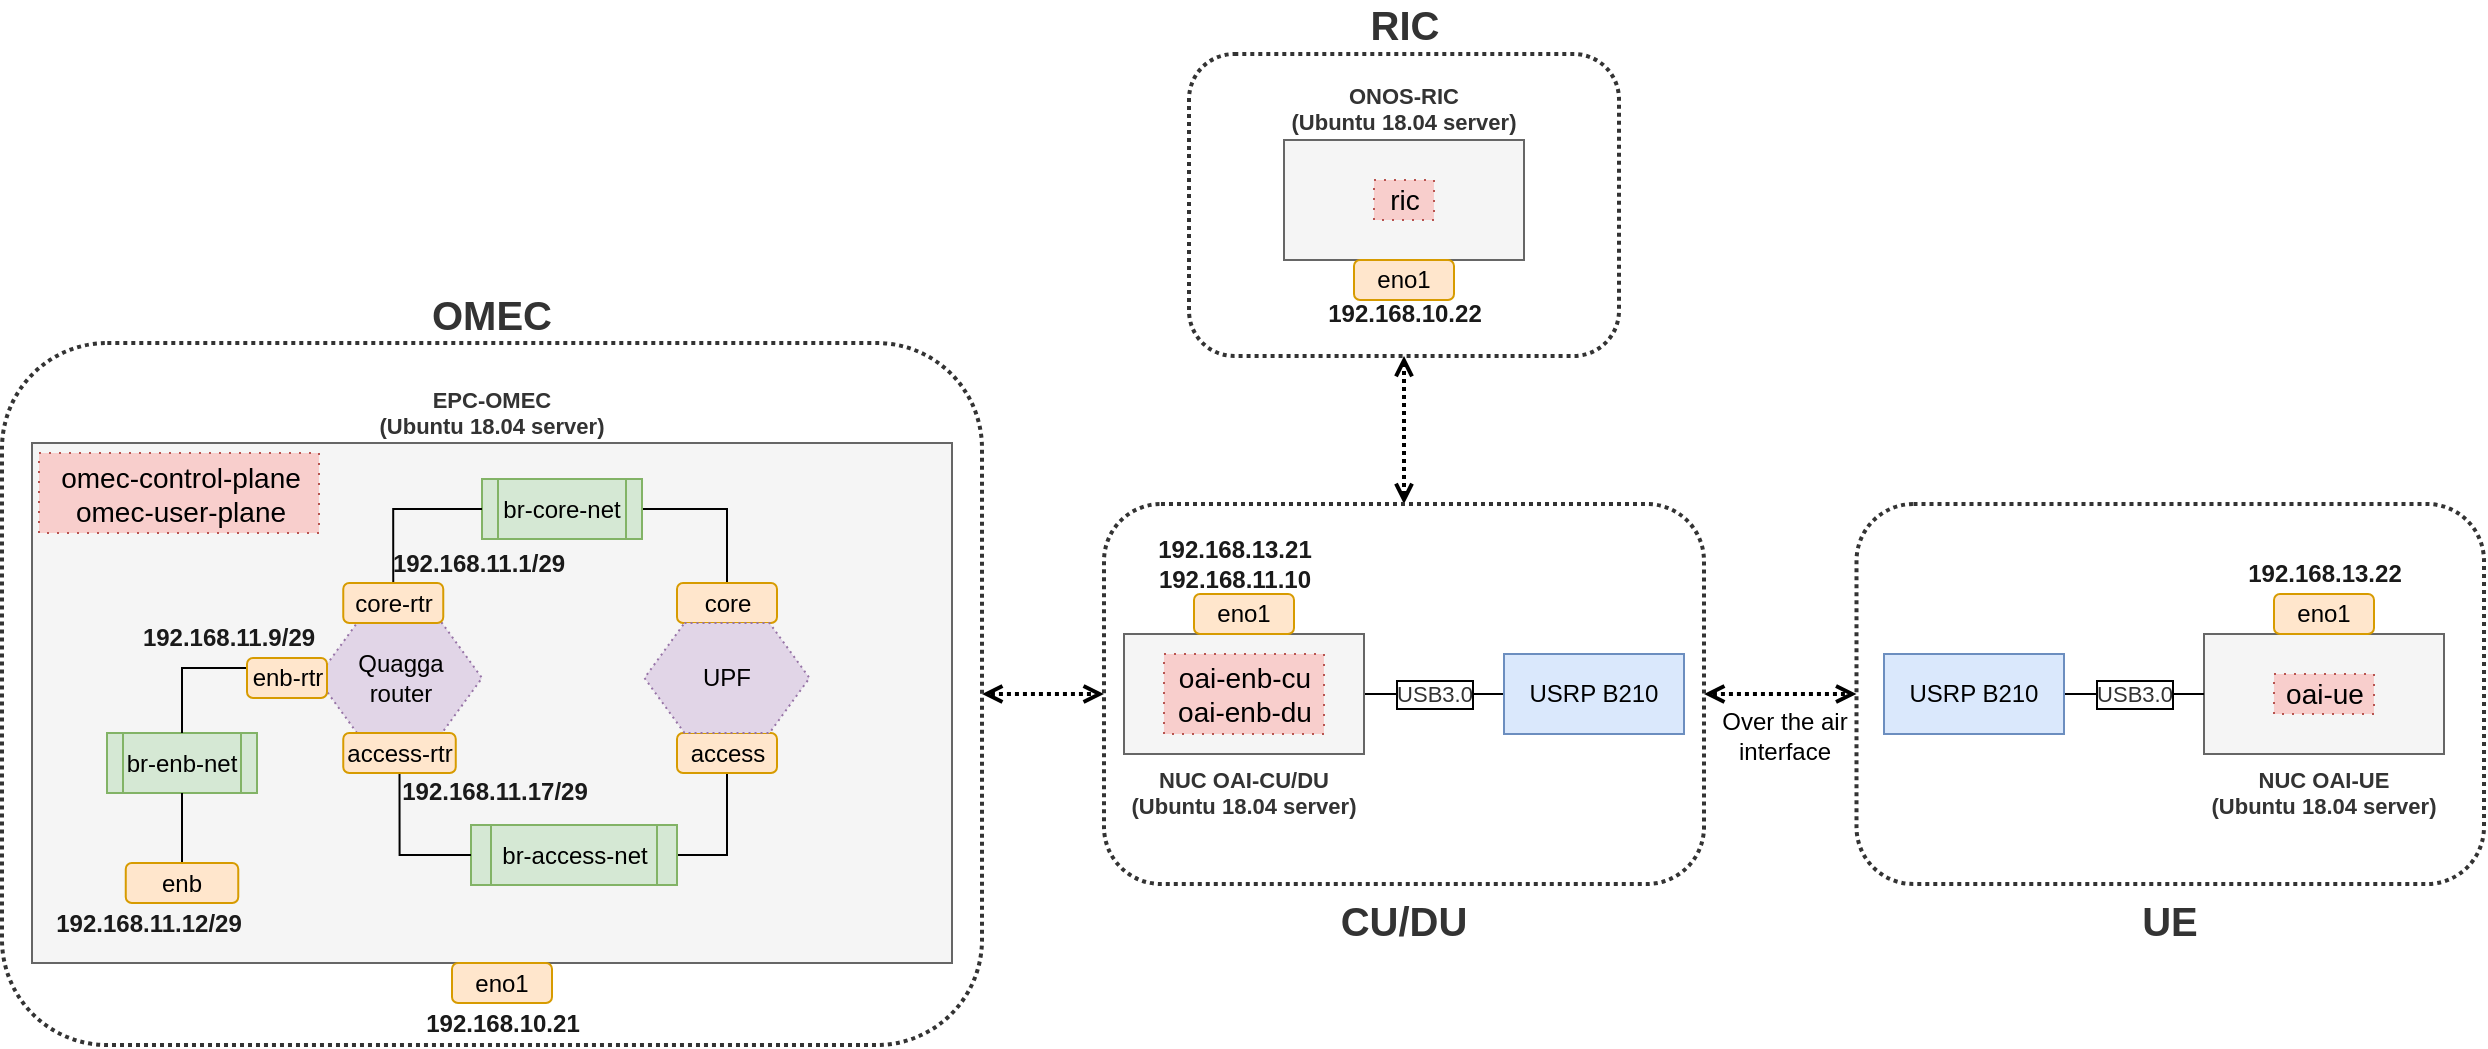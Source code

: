 <mxfile>
    <diagram id="XDRoZw3zCcvF1nXFyF2T" name="Page-1">
        <mxGraphModel dx="1869" dy="798" grid="1" gridSize="10" guides="1" tooltips="1" connect="1" arrows="1" fold="1" page="1" pageScale="1" pageWidth="850" pageHeight="1100" math="0" shadow="0">
            <root>
                <mxCell id="0"/>
                <mxCell id="1" parent="0"/>
                <mxCell id="68" value="UE" style="rounded=1;whiteSpace=wrap;html=1;fillColor=none;dashed=1;dashPattern=1 1;labelPosition=center;verticalLabelPosition=bottom;align=center;verticalAlign=top;fontSize=20;fontStyle=1;fontColor=#333333;strokeColor=#333333;strokeWidth=2;" parent="1" vertex="1">
                    <mxGeometry x="466.25" y="445" width="313.75" height="190" as="geometry"/>
                </mxCell>
                <mxCell id="69" style="edgeStyle=orthogonalEdgeStyle;rounded=0;orthogonalLoop=1;jettySize=auto;html=1;exitX=0.5;exitY=0;exitDx=0;exitDy=0;entryX=0.5;entryY=1;entryDx=0;entryDy=0;fontSize=11;startArrow=open;startFill=0;endArrow=open;endFill=0;dashed=1;dashPattern=1 1;strokeWidth=2;" edge="1" parent="1" source="67" target="64">
                    <mxGeometry relative="1" as="geometry"/>
                </mxCell>
                <mxCell id="75" style="edgeStyle=orthogonalEdgeStyle;rounded=0;orthogonalLoop=1;jettySize=auto;html=1;exitX=1;exitY=0.5;exitDx=0;exitDy=0;entryX=0;entryY=0.5;entryDx=0;entryDy=0;dashed=1;dashPattern=1 1;startArrow=open;startFill=0;endArrow=open;endFill=0;strokeWidth=2;fontSize=20;" edge="1" parent="1" source="67" target="68">
                    <mxGeometry relative="1" as="geometry"/>
                </mxCell>
                <mxCell id="67" value="CU/DU" style="rounded=1;whiteSpace=wrap;html=1;fillColor=none;dashed=1;dashPattern=1 1;labelPosition=center;verticalLabelPosition=bottom;align=center;verticalAlign=top;fontSize=20;fontStyle=1;fontColor=#333333;strokeColor=#333333;strokeWidth=2;" parent="1" vertex="1">
                    <mxGeometry x="90" y="445" width="300" height="190" as="geometry"/>
                </mxCell>
                <mxCell id="64" value="RIC" style="rounded=1;whiteSpace=wrap;html=1;fillColor=none;dashed=1;dashPattern=1 1;labelPosition=center;verticalLabelPosition=top;align=center;verticalAlign=bottom;fontSize=20;fontColor=#333333;fontStyle=1;strokeColor=#333333;strokeWidth=2;" parent="1" vertex="1">
                    <mxGeometry x="132.5" y="220" width="215" height="151" as="geometry"/>
                </mxCell>
                <mxCell id="71" style="edgeStyle=orthogonalEdgeStyle;rounded=0;orthogonalLoop=1;jettySize=auto;html=1;exitX=1;exitY=0.5;exitDx=0;exitDy=0;entryX=0;entryY=0.5;entryDx=0;entryDy=0;dashed=1;dashPattern=1 1;startArrow=open;startFill=0;endArrow=open;endFill=0;strokeWidth=2;fontSize=11;" edge="1" parent="1" source="66" target="67">
                    <mxGeometry relative="1" as="geometry"/>
                </mxCell>
                <mxCell id="66" value="OMEC" style="rounded=1;whiteSpace=wrap;html=1;fillColor=none;dashed=1;dashPattern=1 1;labelPosition=center;verticalLabelPosition=top;align=center;verticalAlign=bottom;fontSize=20;fontColor=#333333;fontStyle=1;strokeColor=#333333;strokeWidth=2;" parent="1" vertex="1">
                    <mxGeometry x="-461" y="364.5" width="490" height="351" as="geometry"/>
                </mxCell>
                <mxCell id="7" value="USB3.0" style="rounded=0;orthogonalLoop=1;jettySize=auto;html=1;exitX=1;exitY=0.5;exitDx=0;exitDy=0;entryX=0;entryY=0.5;entryDx=0;entryDy=0;endArrow=none;endFill=0;fontColor=#333333;labelBackgroundColor=#ffffff;labelBorderColor=#000000;" parent="1" source="2" target="5" edge="1">
                    <mxGeometry relative="1" as="geometry"/>
                </mxCell>
                <mxCell id="2" value="&lt;span style=&quot;text-align: center; text-indent: 0px; display: inline; float: none; font-size: 11px;&quot;&gt;NUC OAI-CU/DU&lt;br style=&quot;font-size: 11px;&quot;&gt;(Ubuntu 18.04 server)&lt;br style=&quot;font-size: 11px;&quot;&gt;&lt;/span&gt;" style="rounded=0;whiteSpace=wrap;html=1;labelPosition=center;verticalLabelPosition=bottom;align=center;verticalAlign=top;fillColor=#f5f5f5;strokeColor=#666666;fontSize=11;fontColor=#333333;fontStyle=1" parent="1" vertex="1">
                    <mxGeometry x="100" y="510" width="120" height="60" as="geometry"/>
                </mxCell>
                <mxCell id="3" value="NUC OAI-UE&lt;br style=&quot;font-size: 11px;&quot;&gt;&lt;span style=&quot;font-family: helvetica; font-size: 11px;&quot;&gt;(Ubuntu 18.04 server)&lt;/span&gt;" style="rounded=0;whiteSpace=wrap;html=1;labelPosition=center;verticalLabelPosition=bottom;align=center;verticalAlign=top;fillColor=#f5f5f5;strokeColor=#666666;fontSize=11;fontColor=#333333;fontStyle=1" parent="1" vertex="1">
                    <mxGeometry x="640" y="510" width="120" height="60" as="geometry"/>
                </mxCell>
                <mxCell id="4" value="ONOS-RIC&lt;br style=&quot;font-size: 11px;&quot;&gt;&lt;span style=&quot;font-family: helvetica; font-size: 11px;&quot;&gt;(Ubuntu 18.04 server)&lt;/span&gt;" style="rounded=0;whiteSpace=wrap;html=1;labelPosition=center;verticalLabelPosition=top;align=center;verticalAlign=bottom;fillColor=#f5f5f5;strokeColor=#666666;fontSize=11;fontColor=#333333;fontStyle=1" parent="1" vertex="1">
                    <mxGeometry x="180" y="263" width="120" height="60" as="geometry"/>
                </mxCell>
                <mxCell id="5" value="USRP B210" style="rounded=0;whiteSpace=wrap;html=1;fillColor=#dae8fc;strokeColor=#6c8ebf;" parent="1" vertex="1">
                    <mxGeometry x="290" y="520" width="90" height="40" as="geometry"/>
                </mxCell>
                <mxCell id="8" value="USB3.0" style="edgeStyle=none;rounded=0;orthogonalLoop=1;jettySize=auto;html=1;exitX=1;exitY=0.5;exitDx=0;exitDy=0;entryX=0;entryY=0.5;entryDx=0;entryDy=0;endArrow=none;endFill=0;fontColor=#333333;labelBackgroundColor=#ffffff;labelBorderColor=#000000;" parent="1" source="6" target="3" edge="1">
                    <mxGeometry relative="1" as="geometry"/>
                </mxCell>
                <mxCell id="6" value="USRP B210" style="rounded=0;whiteSpace=wrap;html=1;fillColor=#dae8fc;strokeColor=#6c8ebf;" parent="1" vertex="1">
                    <mxGeometry x="480" y="520" width="90" height="40" as="geometry"/>
                </mxCell>
                <mxCell id="10" value="EPC-OMEC&lt;br style=&quot;font-size: 11px;&quot;&gt;&lt;span style=&quot;font-family: helvetica; font-size: 11px;&quot;&gt;(Ubuntu 18.04 server)&lt;/span&gt;" style="rounded=0;whiteSpace=wrap;html=1;labelPosition=center;verticalLabelPosition=top;align=center;verticalAlign=bottom;fillColor=#f5f5f5;strokeColor=#666666;fontSize=11;fontColor=#333333;fontStyle=1" parent="1" vertex="1">
                    <mxGeometry x="-446" y="414.5" width="460" height="260" as="geometry"/>
                </mxCell>
                <mxCell id="13" value="eno1" style="rounded=1;whiteSpace=wrap;html=1;fillColor=#ffe6cc;strokeColor=#d79b00;" parent="1" vertex="1">
                    <mxGeometry x="675" y="490" width="50" height="20" as="geometry"/>
                </mxCell>
                <mxCell id="14" value="eno1" style="rounded=1;whiteSpace=wrap;html=1;fillColor=#ffe6cc;strokeColor=#d79b00;" parent="1" vertex="1">
                    <mxGeometry x="215" y="323" width="50" height="20" as="geometry"/>
                </mxCell>
                <mxCell id="16" value="eno1" style="rounded=1;whiteSpace=wrap;html=1;fillColor=#ffe6cc;strokeColor=#d79b00;" parent="1" vertex="1">
                    <mxGeometry x="135" y="490" width="50" height="20" as="geometry"/>
                </mxCell>
                <mxCell id="17" value="eno1" style="rounded=1;whiteSpace=wrap;html=1;fillColor=#ffe6cc;strokeColor=#d79b00;" parent="1" vertex="1">
                    <mxGeometry x="-236" y="674.5" width="50" height="20" as="geometry"/>
                </mxCell>
                <mxCell id="23" value="oai-enb-cu&lt;br style=&quot;font-size: 14px;&quot;&gt;oai-enb-du" style="text;html=1;align=center;verticalAlign=middle;resizable=0;points=[];autosize=1;strokeColor=#b85450;dashed=1;dashPattern=1 4;glass=0;fillColor=#f8cecc;fontSize=14;" parent="1" vertex="1">
                    <mxGeometry x="120" y="520" width="80" height="40" as="geometry"/>
                </mxCell>
                <mxCell id="24" value="oai-ue" style="text;html=1;align=center;verticalAlign=middle;resizable=0;points=[];autosize=1;strokeColor=#b85450;dashed=1;dashPattern=1 4;fillColor=#f8cecc;fontSize=14;glass=0;" parent="1" vertex="1">
                    <mxGeometry x="675" y="530" width="50" height="20" as="geometry"/>
                </mxCell>
                <mxCell id="25" value="ric" style="text;html=1;align=center;verticalAlign=middle;resizable=0;points=[];autosize=1;dashed=1;dashPattern=1 4;strokeColor=#b85450;fillColor=#f8cecc;fontSize=14;glass=0;" parent="1" vertex="1">
                    <mxGeometry x="225" y="283" width="30" height="20" as="geometry"/>
                </mxCell>
                <mxCell id="27" value="Quagga&lt;br&gt;router" style="shape=hexagon;perimeter=hexagonPerimeter2;whiteSpace=wrap;html=1;fixedSize=1;dashed=1;dashPattern=1 2;fillColor=#e1d5e7;strokeColor=#9673a6;" parent="1" vertex="1">
                    <mxGeometry x="-303.5" y="504.5" width="82.5" height="55" as="geometry"/>
                </mxCell>
                <mxCell id="28" value="omec-control-plane&lt;br&gt;omec-user-plane" style="text;html=1;align=center;verticalAlign=middle;resizable=0;points=[];autosize=1;strokeColor=#b85450;dashed=1;dashPattern=1 4;fillColor=#f8cecc;fontSize=14;glass=0;" parent="1" vertex="1">
                    <mxGeometry x="-442.5" y="419.5" width="140" height="40" as="geometry"/>
                </mxCell>
                <mxCell id="43" style="edgeStyle=orthogonalEdgeStyle;rounded=0;orthogonalLoop=1;jettySize=auto;html=1;exitX=1;exitY=0.5;exitDx=0;exitDy=0;entryX=0.5;entryY=0;entryDx=0;entryDy=0;endArrow=none;endFill=0;" parent="1" source="31" target="33" edge="1">
                    <mxGeometry relative="1" as="geometry"/>
                </mxCell>
                <mxCell id="31" value="br-core-net" style="shape=process;whiteSpace=wrap;html=1;backgroundOutline=1;glass=0;strokeColor=#82b366;fillColor=#d5e8d4;" parent="1" vertex="1">
                    <mxGeometry x="-221" y="432.5" width="80" height="30" as="geometry"/>
                </mxCell>
                <mxCell id="42" style="edgeStyle=orthogonalEdgeStyle;rounded=0;orthogonalLoop=1;jettySize=auto;html=1;exitX=0.5;exitY=0;exitDx=0;exitDy=0;entryX=0;entryY=0.5;entryDx=0;entryDy=0;endArrow=none;endFill=0;" parent="1" source="32" target="31" edge="1">
                    <mxGeometry relative="1" as="geometry"/>
                </mxCell>
                <mxCell id="32" value="core-rtr" style="rounded=1;whiteSpace=wrap;html=1;fillColor=#ffe6cc;strokeColor=#d79b00;" parent="1" vertex="1">
                    <mxGeometry x="-290.37" y="484.5" width="50" height="20" as="geometry"/>
                </mxCell>
                <mxCell id="33" value="core" style="rounded=1;whiteSpace=wrap;html=1;fillColor=#ffe6cc;strokeColor=#d79b00;" parent="1" vertex="1">
                    <mxGeometry x="-123.5" y="484.5" width="50" height="20" as="geometry"/>
                </mxCell>
                <mxCell id="45" style="edgeStyle=orthogonalEdgeStyle;rounded=0;orthogonalLoop=1;jettySize=auto;html=1;exitX=1;exitY=0.5;exitDx=0;exitDy=0;entryX=0.5;entryY=1;entryDx=0;entryDy=0;endArrow=none;endFill=0;" parent="1" source="34" target="36" edge="1">
                    <mxGeometry relative="1" as="geometry"/>
                </mxCell>
                <mxCell id="34" value="br-access-net" style="shape=process;whiteSpace=wrap;html=1;backgroundOutline=1;glass=0;strokeColor=#82b366;fillColor=#d5e8d4;" parent="1" vertex="1">
                    <mxGeometry x="-226.5" y="605.5" width="103" height="30" as="geometry"/>
                </mxCell>
                <mxCell id="44" style="edgeStyle=orthogonalEdgeStyle;rounded=0;orthogonalLoop=1;jettySize=auto;html=1;exitX=0.5;exitY=1;exitDx=0;exitDy=0;entryX=0;entryY=0.5;entryDx=0;entryDy=0;endArrow=none;endFill=0;" parent="1" source="35" target="34" edge="1">
                    <mxGeometry relative="1" as="geometry"/>
                </mxCell>
                <mxCell id="35" value="access-rtr" style="rounded=1;whiteSpace=wrap;html=1;fillColor=#ffe6cc;strokeColor=#d79b00;" parent="1" vertex="1">
                    <mxGeometry x="-290.37" y="559.5" width="56.25" height="20" as="geometry"/>
                </mxCell>
                <mxCell id="36" value="access" style="rounded=1;whiteSpace=wrap;html=1;fillColor=#ffe6cc;strokeColor=#d79b00;" parent="1" vertex="1">
                    <mxGeometry x="-123.5" y="559.5" width="50" height="20" as="geometry"/>
                </mxCell>
                <mxCell id="37" value="UPF" style="shape=hexagon;perimeter=hexagonPerimeter2;whiteSpace=wrap;html=1;fixedSize=1;dashed=1;dashPattern=1 2;fillColor=#e1d5e7;strokeColor=#9673a6;" parent="1" vertex="1">
                    <mxGeometry x="-139.75" y="504.5" width="82.5" height="55" as="geometry"/>
                </mxCell>
                <mxCell id="38" value="br-enb-net" style="shape=process;whiteSpace=wrap;html=1;backgroundOutline=1;glass=0;strokeColor=#82b366;fillColor=#d5e8d4;" parent="1" vertex="1">
                    <mxGeometry x="-408.5" y="559.5" width="75" height="30" as="geometry"/>
                </mxCell>
                <mxCell id="47" style="edgeStyle=orthogonalEdgeStyle;rounded=0;orthogonalLoop=1;jettySize=auto;html=1;exitX=0.5;exitY=0;exitDx=0;exitDy=0;entryX=0.5;entryY=1;entryDx=0;entryDy=0;endArrow=none;endFill=0;" parent="1" source="39" target="38" edge="1">
                    <mxGeometry relative="1" as="geometry"/>
                </mxCell>
                <mxCell id="39" value="enb" style="rounded=1;whiteSpace=wrap;html=1;fillColor=#ffe6cc;strokeColor=#d79b00;" parent="1" vertex="1">
                    <mxGeometry x="-399.12" y="624.5" width="56.25" height="20" as="geometry"/>
                </mxCell>
                <mxCell id="46" style="edgeStyle=orthogonalEdgeStyle;rounded=0;orthogonalLoop=1;jettySize=auto;html=1;exitX=0;exitY=0.25;exitDx=0;exitDy=0;entryX=0.5;entryY=0;entryDx=0;entryDy=0;endArrow=none;endFill=0;" parent="1" source="40" target="38" edge="1">
                    <mxGeometry relative="1" as="geometry"/>
                </mxCell>
                <mxCell id="40" value="enb-rtr" style="rounded=1;whiteSpace=wrap;html=1;fillColor=#ffe6cc;strokeColor=#d79b00;" parent="1" vertex="1">
                    <mxGeometry x="-338.5" y="522" width="40" height="20" as="geometry"/>
                </mxCell>
                <mxCell id="50" value="&lt;span style=&quot;box-sizing: border-box&quot;&gt;192.168.13.22&lt;/span&gt;" style="text;html=1;align=center;verticalAlign=middle;resizable=0;points=[];autosize=1;fontStyle=1;fontColor=#1A1A1A;" parent="1" vertex="1">
                    <mxGeometry x="655" y="470" width="90" height="20" as="geometry"/>
                </mxCell>
                <mxCell id="51" value="&lt;span style=&quot;box-sizing: border-box&quot;&gt;192.168.10.22&lt;/span&gt;" style="text;html=1;align=center;verticalAlign=middle;resizable=0;points=[];autosize=1;fontStyle=1;fontColor=#1A1A1A;" parent="1" vertex="1">
                    <mxGeometry x="195" y="340" width="90" height="20" as="geometry"/>
                </mxCell>
                <mxCell id="52" value="&lt;span style=&quot;box-sizing: border-box&quot;&gt;192.168.10.21&lt;/span&gt;" style="text;html=1;align=center;verticalAlign=middle;resizable=0;points=[];autosize=1;fontStyle=1;fontColor=#1A1A1A;" parent="1" vertex="1">
                    <mxGeometry x="-256" y="694.5" width="90" height="20" as="geometry"/>
                </mxCell>
                <mxCell id="55" value="192.168.11.17/29" style="text;html=1;align=center;verticalAlign=middle;resizable=0;points=[];autosize=1;fontStyle=1;fontColor=#1A1A1A;" parent="1" vertex="1">
                    <mxGeometry x="-270.5" y="578.5" width="110" height="20" as="geometry"/>
                </mxCell>
                <mxCell id="56" value="&lt;span style=&quot;box-sizing: border-box&quot;&gt;192.168.11.1/29&lt;/span&gt;" style="text;html=1;align=center;verticalAlign=middle;resizable=0;points=[];autosize=1;fontStyle=1;fontColor=#1A1A1A;" parent="1" vertex="1">
                    <mxGeometry x="-273.5" y="464.5" width="100" height="20" as="geometry"/>
                </mxCell>
                <mxCell id="57" value="192.168.11.9/29" style="text;html=1;align=center;verticalAlign=middle;resizable=0;points=[];autosize=1;fontStyle=1;fontColor=#1A1A1A;" parent="1" vertex="1">
                    <mxGeometry x="-398.5" y="502" width="100" height="20" as="geometry"/>
                </mxCell>
                <mxCell id="58" value="&lt;span style=&quot;box-sizing: border-box&quot;&gt;192.168.11.12/29&lt;/span&gt;" style="text;html=1;align=center;verticalAlign=middle;resizable=0;points=[];autosize=1;fontStyle=1;fontColor=#1A1A1A;" parent="1" vertex="1">
                    <mxGeometry x="-443.5" y="644.5" width="110" height="20" as="geometry"/>
                </mxCell>
                <mxCell id="59" value="Over the air&lt;br&gt;interface" style="text;html=1;align=center;verticalAlign=middle;resizable=0;points=[];autosize=1;" parent="1" vertex="1">
                    <mxGeometry x="390" y="546" width="80" height="30" as="geometry"/>
                </mxCell>
                <mxCell id="60" value="&lt;span style=&quot;box-sizing: border-box&quot;&gt;192.168.13.21&lt;br&gt;192.168.11.10&lt;/span&gt;" style="text;html=1;align=center;verticalAlign=middle;resizable=0;points=[];autosize=1;fontStyle=1;fontColor=#1A1A1A;" parent="1" vertex="1">
                    <mxGeometry x="110" y="460" width="90" height="30" as="geometry"/>
                </mxCell>
            </root>
        </mxGraphModel>
    </diagram>
</mxfile>